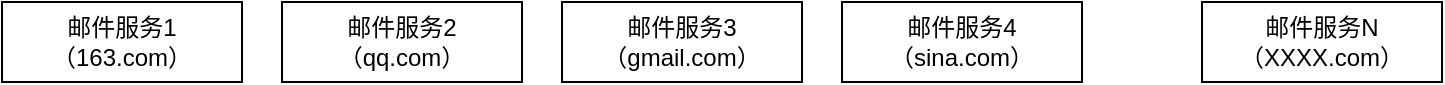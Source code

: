 <mxfile version="24.2.5" type="github">
  <diagram name="第 1 页" id="KcgZMIl5eJW6m7BrYvfu">
    <mxGraphModel dx="1036" dy="611" grid="1" gridSize="10" guides="1" tooltips="1" connect="1" arrows="1" fold="1" page="1" pageScale="1" pageWidth="827" pageHeight="1169" math="0" shadow="0">
      <root>
        <mxCell id="0" />
        <mxCell id="1" parent="0" />
        <mxCell id="3NGuBXXZeXwHXCW2pUsl-2" value="邮件服务1（163.com）" style="rounded=0;whiteSpace=wrap;html=1;" vertex="1" parent="1">
          <mxGeometry x="90" y="180" width="120" height="40" as="geometry" />
        </mxCell>
        <mxCell id="3NGuBXXZeXwHXCW2pUsl-3" value="邮件服务2&lt;div&gt;（qq.com）&lt;/div&gt;" style="rounded=0;whiteSpace=wrap;html=1;" vertex="1" parent="1">
          <mxGeometry x="230" y="180" width="120" height="40" as="geometry" />
        </mxCell>
        <mxCell id="3NGuBXXZeXwHXCW2pUsl-4" value="邮件服务3&lt;div&gt;（gmail.com）&lt;/div&gt;" style="rounded=0;whiteSpace=wrap;html=1;" vertex="1" parent="1">
          <mxGeometry x="370" y="180" width="120" height="40" as="geometry" />
        </mxCell>
        <mxCell id="3NGuBXXZeXwHXCW2pUsl-5" value="邮件服务4&lt;div&gt;（sina.com）&lt;/div&gt;" style="rounded=0;whiteSpace=wrap;html=1;" vertex="1" parent="1">
          <mxGeometry x="510" y="180" width="120" height="40" as="geometry" />
        </mxCell>
        <mxCell id="3NGuBXXZeXwHXCW2pUsl-6" value="邮件服务N&lt;div&gt;（XXXX.com）&lt;/div&gt;" style="rounded=0;whiteSpace=wrap;html=1;" vertex="1" parent="1">
          <mxGeometry x="690" y="180" width="120" height="40" as="geometry" />
        </mxCell>
      </root>
    </mxGraphModel>
  </diagram>
</mxfile>
